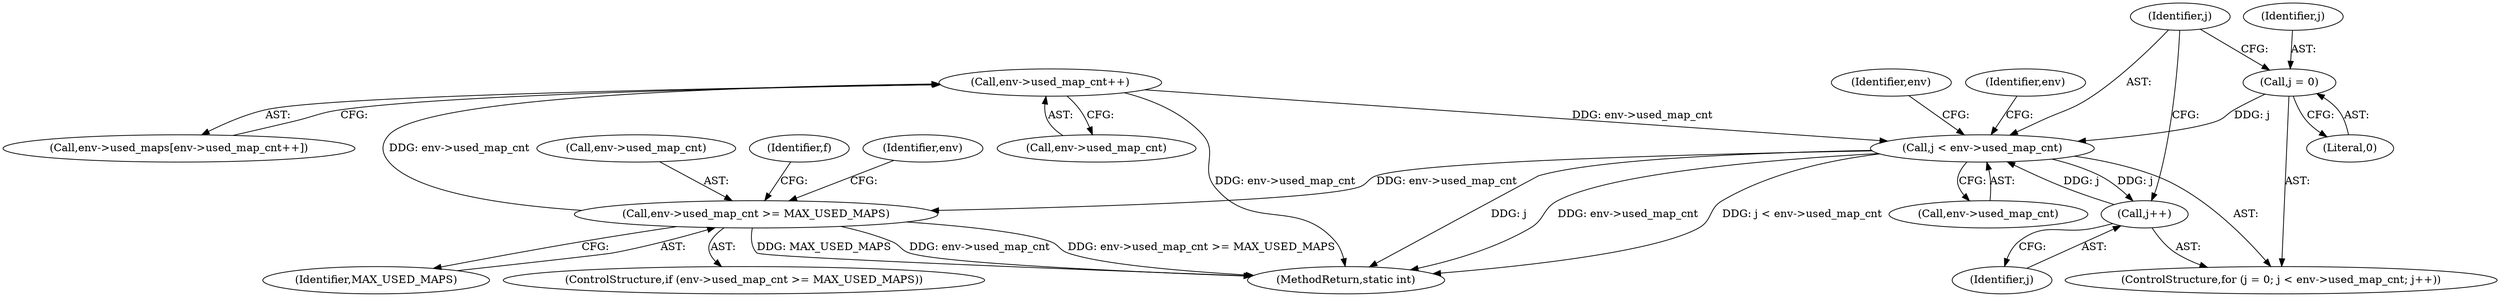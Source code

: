 digraph "1_linux_92117d8443bc5afacc8d5ba82e541946310f106e_4@del" {
"1000363" [label="(Call,env->used_map_cnt++)"];
"1000347" [label="(Call,env->used_map_cnt >= MAX_USED_MAPS)"];
"1000327" [label="(Call,j < env->used_map_cnt)"];
"1000332" [label="(Call,j++)"];
"1000324" [label="(Call,j = 0)"];
"1000363" [label="(Call,env->used_map_cnt++)"];
"1000332" [label="(Call,j++)"];
"1000333" [label="(Identifier,j)"];
"1000361" [label="(Identifier,env)"];
"1000329" [label="(Call,env->used_map_cnt)"];
"1000351" [label="(Identifier,MAX_USED_MAPS)"];
"1000326" [label="(Literal,0)"];
"1000325" [label="(Identifier,j)"];
"1000347" [label="(Call,env->used_map_cnt >= MAX_USED_MAPS)"];
"1000348" [label="(Call,env->used_map_cnt)"];
"1000380" [label="(MethodReturn,static int)"];
"1000359" [label="(Call,env->used_maps[env->used_map_cnt++])"];
"1000354" [label="(Identifier,f)"];
"1000328" [label="(Identifier,j)"];
"1000363" [label="(Call,env->used_map_cnt++)"];
"1000327" [label="(Call,j < env->used_map_cnt)"];
"1000324" [label="(Call,j = 0)"];
"1000346" [label="(ControlStructure,if (env->used_map_cnt >= MAX_USED_MAPS))"];
"1000338" [label="(Identifier,env)"];
"1000323" [label="(ControlStructure,for (j = 0; j < env->used_map_cnt; j++))"];
"1000364" [label="(Call,env->used_map_cnt)"];
"1000349" [label="(Identifier,env)"];
"1000363" -> "1000359"  [label="AST: "];
"1000363" -> "1000364"  [label="CFG: "];
"1000364" -> "1000363"  [label="AST: "];
"1000359" -> "1000363"  [label="CFG: "];
"1000363" -> "1000380"  [label="DDG: env->used_map_cnt"];
"1000363" -> "1000327"  [label="DDG: env->used_map_cnt"];
"1000347" -> "1000363"  [label="DDG: env->used_map_cnt"];
"1000347" -> "1000346"  [label="AST: "];
"1000347" -> "1000351"  [label="CFG: "];
"1000348" -> "1000347"  [label="AST: "];
"1000351" -> "1000347"  [label="AST: "];
"1000354" -> "1000347"  [label="CFG: "];
"1000361" -> "1000347"  [label="CFG: "];
"1000347" -> "1000380"  [label="DDG: MAX_USED_MAPS"];
"1000347" -> "1000380"  [label="DDG: env->used_map_cnt"];
"1000347" -> "1000380"  [label="DDG: env->used_map_cnt >= MAX_USED_MAPS"];
"1000327" -> "1000347"  [label="DDG: env->used_map_cnt"];
"1000327" -> "1000323"  [label="AST: "];
"1000327" -> "1000329"  [label="CFG: "];
"1000328" -> "1000327"  [label="AST: "];
"1000329" -> "1000327"  [label="AST: "];
"1000338" -> "1000327"  [label="CFG: "];
"1000349" -> "1000327"  [label="CFG: "];
"1000327" -> "1000380"  [label="DDG: j"];
"1000327" -> "1000380"  [label="DDG: env->used_map_cnt"];
"1000327" -> "1000380"  [label="DDG: j < env->used_map_cnt"];
"1000332" -> "1000327"  [label="DDG: j"];
"1000324" -> "1000327"  [label="DDG: j"];
"1000327" -> "1000332"  [label="DDG: j"];
"1000332" -> "1000323"  [label="AST: "];
"1000332" -> "1000333"  [label="CFG: "];
"1000333" -> "1000332"  [label="AST: "];
"1000328" -> "1000332"  [label="CFG: "];
"1000324" -> "1000323"  [label="AST: "];
"1000324" -> "1000326"  [label="CFG: "];
"1000325" -> "1000324"  [label="AST: "];
"1000326" -> "1000324"  [label="AST: "];
"1000328" -> "1000324"  [label="CFG: "];
}
